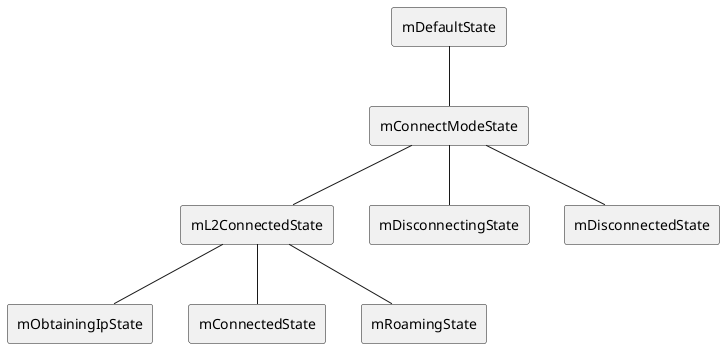 @startuml
rectangle mDefaultState
rectangle mConnectModeState
rectangle mL2ConnectedState
rectangle mObtainingIpState
rectangle mConnectedState
rectangle mRoamingState
rectangle mDisconnectingState
rectangle mDisconnectedState

mConnectModeState-up-mDefaultState
mL2ConnectedState-up-mConnectModeState
mObtainingIpState-up-mL2ConnectedState
mConnectedState-up-mL2ConnectedState
mRoamingState-up-mL2ConnectedState
mDisconnectingState-up-mConnectModeState
mDisconnectedState-up-mConnectModeState
@enduml
